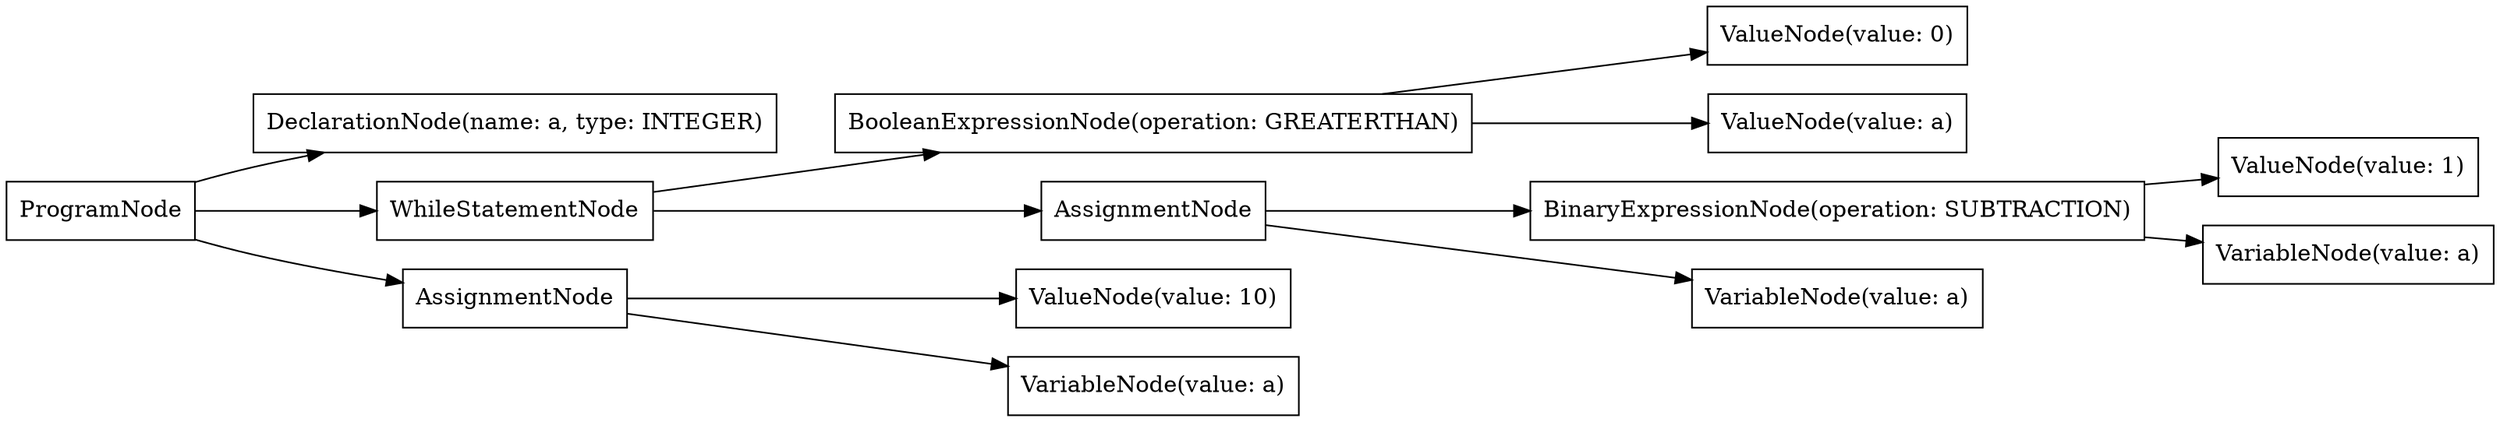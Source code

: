 digraph G {
rankdir=LR
"227fe299-b321-48e9-9c8e-7121fb2c50cc" [label="ValueNode(value: 1)" shape="box"];
"bc8f5c86-d48c-49e9-918b-f3e98739f6b2" [label="ProgramNode" shape="box"];
"9a057fdc-169d-48f2-ab59-932462fa9e54" [label="DeclarationNode(name: a, type: INTEGER)" shape="box"];
"02002776-dda7-414d-bd12-f5ffffb24f85" [label="ValueNode(value: 0)" shape="box"];
"b5887d69-dd4e-4934-b983-267a735caab6" [label="WhileStatementNode" shape="box"];
"2d3cc2cd-ae48-46d7-891f-5ad7c2c3f64f" [label="ValueNode(value: a)" shape="box"];
"1ce151d4-155f-4248-8ec8-fffbd377d04a" [label="ValueNode(value: 10)" shape="box"];
"4f5bfb7d-80dc-49a4-ae9b-c866ff81342f" [label="VariableNode(value: a)" shape="box"];
"cd7dc36a-8f9c-4256-9618-d1a18e46e2ad" [label="BooleanExpressionNode(operation: GREATERTHAN)" shape="box"];
"71623691-0ab2-4867-90df-bd3b3f9ede04" [label="AssignmentNode" shape="box"];
"2a7a31db-2eed-47eb-baa5-7a01dac74f7e" [label="AssignmentNode" shape="box"];
"3c033031-bced-4898-8400-1460a01ba9e6" [label="BinaryExpressionNode(operation: SUBTRACTION)" shape="box"];
"f9e12390-691e-4d4a-80d8-69e3fda04b85" [label="VariableNode(value: a)" shape="box"];
"f0808ed6-e32b-452d-aa1d-49ae31609a5d" [label="VariableNode(value: a)" shape="box"];
"bc8f5c86-d48c-49e9-918b-f3e98739f6b2" -> "9a057fdc-169d-48f2-ab59-932462fa9e54";
"bc8f5c86-d48c-49e9-918b-f3e98739f6b2" -> "2a7a31db-2eed-47eb-baa5-7a01dac74f7e";
"2a7a31db-2eed-47eb-baa5-7a01dac74f7e" -> "f9e12390-691e-4d4a-80d8-69e3fda04b85";
"2a7a31db-2eed-47eb-baa5-7a01dac74f7e" -> "1ce151d4-155f-4248-8ec8-fffbd377d04a";
"bc8f5c86-d48c-49e9-918b-f3e98739f6b2" -> "b5887d69-dd4e-4934-b983-267a735caab6";
"b5887d69-dd4e-4934-b983-267a735caab6" -> "cd7dc36a-8f9c-4256-9618-d1a18e46e2ad";
"cd7dc36a-8f9c-4256-9618-d1a18e46e2ad" -> "2d3cc2cd-ae48-46d7-891f-5ad7c2c3f64f";
"cd7dc36a-8f9c-4256-9618-d1a18e46e2ad" -> "02002776-dda7-414d-bd12-f5ffffb24f85";
"b5887d69-dd4e-4934-b983-267a735caab6" -> "71623691-0ab2-4867-90df-bd3b3f9ede04";
"71623691-0ab2-4867-90df-bd3b3f9ede04" -> "f0808ed6-e32b-452d-aa1d-49ae31609a5d";
"71623691-0ab2-4867-90df-bd3b3f9ede04" -> "3c033031-bced-4898-8400-1460a01ba9e6";
"3c033031-bced-4898-8400-1460a01ba9e6" -> "4f5bfb7d-80dc-49a4-ae9b-c866ff81342f";
"3c033031-bced-4898-8400-1460a01ba9e6" -> "227fe299-b321-48e9-9c8e-7121fb2c50cc";
}